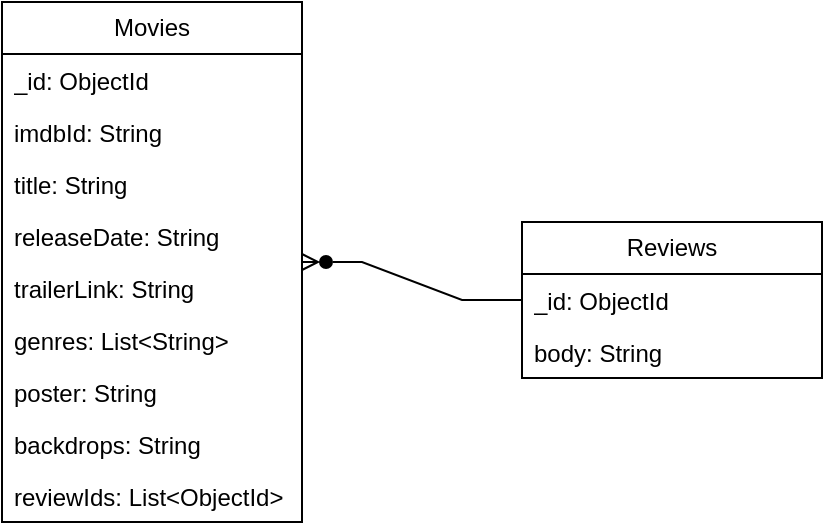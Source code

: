 <mxfile version="22.0.2" type="device">
  <diagram name="Strona-1" id="XUU0Fw5cuuB7vdOKENw1">
    <mxGraphModel dx="989" dy="582" grid="1" gridSize="10" guides="1" tooltips="1" connect="1" arrows="1" fold="1" page="1" pageScale="1" pageWidth="827" pageHeight="1169" math="0" shadow="0">
      <root>
        <mxCell id="0" />
        <mxCell id="1" parent="0" />
        <mxCell id="AizViHIZwdWFNedJ9D_C-1" value="Movies" style="swimlane;fontStyle=0;childLayout=stackLayout;horizontal=1;startSize=26;fillColor=none;horizontalStack=0;resizeParent=1;resizeParentMax=0;resizeLast=0;collapsible=1;marginBottom=0;whiteSpace=wrap;html=1;" vertex="1" parent="1">
          <mxGeometry x="120" y="210" width="150" height="260" as="geometry" />
        </mxCell>
        <mxCell id="AizViHIZwdWFNedJ9D_C-2" value="_id: ObjectId" style="text;strokeColor=none;fillColor=none;align=left;verticalAlign=top;spacingLeft=4;spacingRight=4;overflow=hidden;rotatable=0;points=[[0,0.5],[1,0.5]];portConstraint=eastwest;whiteSpace=wrap;html=1;" vertex="1" parent="AizViHIZwdWFNedJ9D_C-1">
          <mxGeometry y="26" width="150" height="26" as="geometry" />
        </mxCell>
        <mxCell id="AizViHIZwdWFNedJ9D_C-3" value="imdbId: String" style="text;strokeColor=none;fillColor=none;align=left;verticalAlign=top;spacingLeft=4;spacingRight=4;overflow=hidden;rotatable=0;points=[[0,0.5],[1,0.5]];portConstraint=eastwest;whiteSpace=wrap;html=1;" vertex="1" parent="AizViHIZwdWFNedJ9D_C-1">
          <mxGeometry y="52" width="150" height="26" as="geometry" />
        </mxCell>
        <mxCell id="AizViHIZwdWFNedJ9D_C-10" value="title: String" style="text;strokeColor=none;fillColor=none;align=left;verticalAlign=top;spacingLeft=4;spacingRight=4;overflow=hidden;rotatable=0;points=[[0,0.5],[1,0.5]];portConstraint=eastwest;whiteSpace=wrap;html=1;" vertex="1" parent="AizViHIZwdWFNedJ9D_C-1">
          <mxGeometry y="78" width="150" height="26" as="geometry" />
        </mxCell>
        <mxCell id="AizViHIZwdWFNedJ9D_C-4" value="releaseDate: String" style="text;strokeColor=none;fillColor=none;align=left;verticalAlign=top;spacingLeft=4;spacingRight=4;overflow=hidden;rotatable=0;points=[[0,0.5],[1,0.5]];portConstraint=eastwest;whiteSpace=wrap;html=1;" vertex="1" parent="AizViHIZwdWFNedJ9D_C-1">
          <mxGeometry y="104" width="150" height="26" as="geometry" />
        </mxCell>
        <mxCell id="AizViHIZwdWFNedJ9D_C-9" value="trailerLink: String" style="text;strokeColor=none;fillColor=none;align=left;verticalAlign=top;spacingLeft=4;spacingRight=4;overflow=hidden;rotatable=0;points=[[0,0.5],[1,0.5]];portConstraint=eastwest;whiteSpace=wrap;html=1;" vertex="1" parent="AizViHIZwdWFNedJ9D_C-1">
          <mxGeometry y="130" width="150" height="26" as="geometry" />
        </mxCell>
        <mxCell id="AizViHIZwdWFNedJ9D_C-11" value="genres: List&amp;lt;String&amp;gt;" style="text;strokeColor=none;fillColor=none;align=left;verticalAlign=top;spacingLeft=4;spacingRight=4;overflow=hidden;rotatable=0;points=[[0,0.5],[1,0.5]];portConstraint=eastwest;whiteSpace=wrap;html=1;" vertex="1" parent="AizViHIZwdWFNedJ9D_C-1">
          <mxGeometry y="156" width="150" height="26" as="geometry" />
        </mxCell>
        <mxCell id="AizViHIZwdWFNedJ9D_C-14" value="poster: String" style="text;strokeColor=none;fillColor=none;align=left;verticalAlign=top;spacingLeft=4;spacingRight=4;overflow=hidden;rotatable=0;points=[[0,0.5],[1,0.5]];portConstraint=eastwest;whiteSpace=wrap;html=1;" vertex="1" parent="AizViHIZwdWFNedJ9D_C-1">
          <mxGeometry y="182" width="150" height="26" as="geometry" />
        </mxCell>
        <mxCell id="AizViHIZwdWFNedJ9D_C-12" value="backdrops: String" style="text;strokeColor=none;fillColor=none;align=left;verticalAlign=top;spacingLeft=4;spacingRight=4;overflow=hidden;rotatable=0;points=[[0,0.5],[1,0.5]];portConstraint=eastwest;whiteSpace=wrap;html=1;" vertex="1" parent="AizViHIZwdWFNedJ9D_C-1">
          <mxGeometry y="208" width="150" height="26" as="geometry" />
        </mxCell>
        <mxCell id="AizViHIZwdWFNedJ9D_C-13" value="reviewIds: List&amp;lt;ObjectId&amp;gt;" style="text;strokeColor=none;fillColor=none;align=left;verticalAlign=top;spacingLeft=4;spacingRight=4;overflow=hidden;rotatable=0;points=[[0,0.5],[1,0.5]];portConstraint=eastwest;whiteSpace=wrap;html=1;" vertex="1" parent="AizViHIZwdWFNedJ9D_C-1">
          <mxGeometry y="234" width="150" height="26" as="geometry" />
        </mxCell>
        <mxCell id="AizViHIZwdWFNedJ9D_C-5" value="Reviews" style="swimlane;fontStyle=0;childLayout=stackLayout;horizontal=1;startSize=26;fillColor=none;horizontalStack=0;resizeParent=1;resizeParentMax=0;resizeLast=0;collapsible=1;marginBottom=0;whiteSpace=wrap;html=1;" vertex="1" parent="1">
          <mxGeometry x="380" y="320" width="150" height="78" as="geometry" />
        </mxCell>
        <mxCell id="AizViHIZwdWFNedJ9D_C-6" value="_id: ObjectId" style="text;strokeColor=none;fillColor=none;align=left;verticalAlign=top;spacingLeft=4;spacingRight=4;overflow=hidden;rotatable=0;points=[[0,0.5],[1,0.5]];portConstraint=eastwest;whiteSpace=wrap;html=1;" vertex="1" parent="AizViHIZwdWFNedJ9D_C-5">
          <mxGeometry y="26" width="150" height="26" as="geometry" />
        </mxCell>
        <mxCell id="AizViHIZwdWFNedJ9D_C-7" value="body: String" style="text;strokeColor=none;fillColor=none;align=left;verticalAlign=top;spacingLeft=4;spacingRight=4;overflow=hidden;rotatable=0;points=[[0,0.5],[1,0.5]];portConstraint=eastwest;whiteSpace=wrap;html=1;" vertex="1" parent="AizViHIZwdWFNedJ9D_C-5">
          <mxGeometry y="52" width="150" height="26" as="geometry" />
        </mxCell>
        <mxCell id="AizViHIZwdWFNedJ9D_C-16" value="" style="edgeStyle=entityRelationEdgeStyle;fontSize=12;html=1;endArrow=manyOptional;endFill=1;startArrow=none;rounded=0;startFill=0;" edge="1" parent="1" source="AizViHIZwdWFNedJ9D_C-5" target="AizViHIZwdWFNedJ9D_C-1">
          <mxGeometry width="60" height="60" relative="1" as="geometry">
            <mxPoint x="580" y="400" as="sourcePoint" />
            <mxPoint x="640" y="340" as="targetPoint" />
          </mxGeometry>
        </mxCell>
      </root>
    </mxGraphModel>
  </diagram>
</mxfile>

